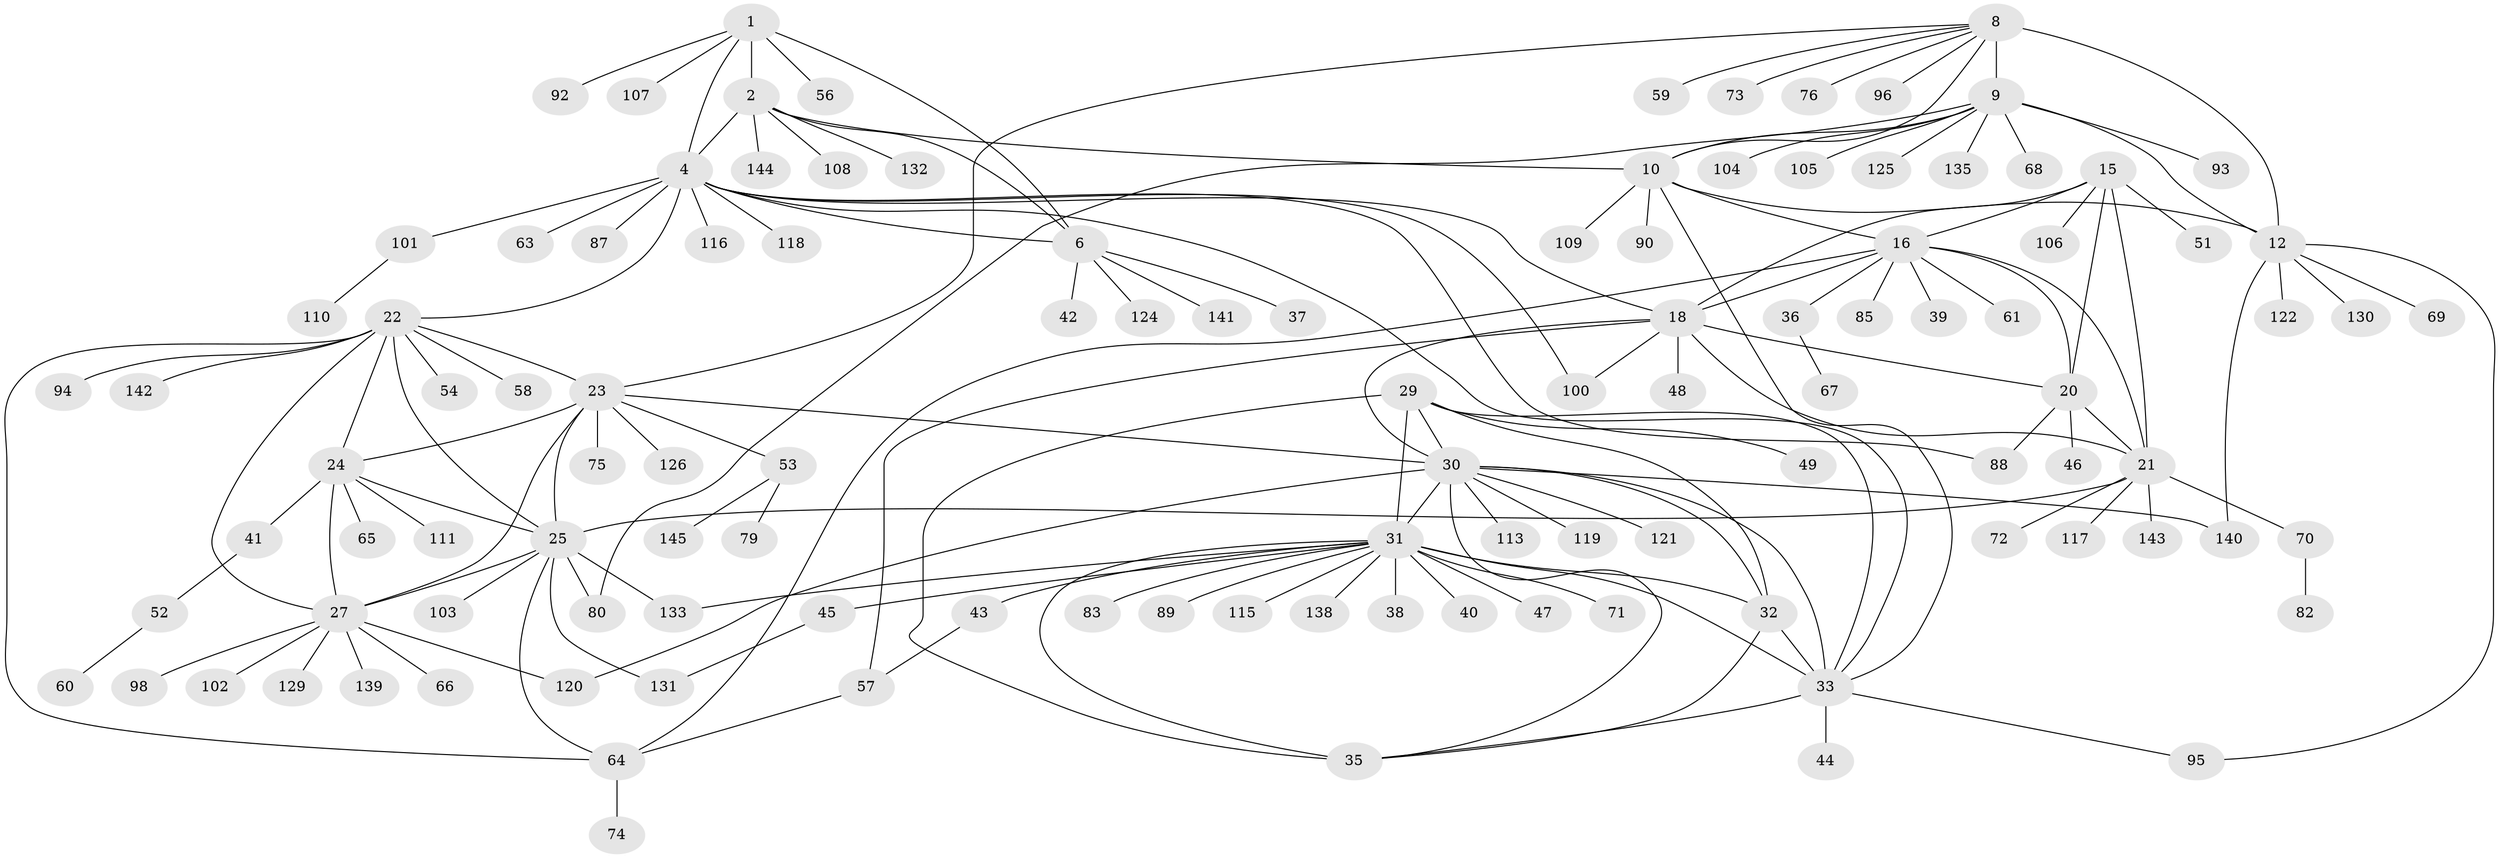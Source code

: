 // Generated by graph-tools (version 1.1) at 2025/24/03/03/25 07:24:09]
// undirected, 115 vertices, 160 edges
graph export_dot {
graph [start="1"]
  node [color=gray90,style=filled];
  1 [super="+3"];
  2 [super="+5"];
  4 [super="+7"];
  6 [super="+77"];
  8 [super="+11"];
  9 [super="+14"];
  10 [super="+91"];
  12 [super="+13"];
  15;
  16 [super="+17"];
  18 [super="+19"];
  20 [super="+112"];
  21 [super="+137"];
  22 [super="+26"];
  23 [super="+28"];
  24 [super="+55"];
  25 [super="+123"];
  27 [super="+128"];
  29 [super="+81"];
  30 [super="+78"];
  31 [super="+34"];
  32;
  33 [super="+86"];
  35;
  36 [super="+62"];
  37;
  38;
  39;
  40;
  41 [super="+127"];
  42 [super="+99"];
  43;
  44;
  45 [super="+50"];
  46;
  47;
  48;
  49 [super="+136"];
  51;
  52;
  53;
  54;
  56 [super="+114"];
  57;
  58;
  59;
  60;
  61;
  63;
  64 [super="+84"];
  65;
  66;
  67;
  68;
  69;
  70;
  71;
  72;
  73;
  74;
  75;
  76;
  79;
  80 [super="+97"];
  82;
  83;
  85;
  87;
  88;
  89;
  90;
  92;
  93;
  94;
  95;
  96;
  98;
  100;
  101;
  102;
  103;
  104;
  105;
  106;
  107 [super="+134"];
  108;
  109;
  110;
  111;
  113;
  115;
  116;
  117;
  118;
  119;
  120;
  121;
  122;
  124;
  125;
  126;
  129;
  130;
  131;
  132;
  133;
  135;
  138;
  139;
  140;
  141;
  142;
  143;
  144;
  145;
  1 -- 2 [weight=4];
  1 -- 4 [weight=4];
  1 -- 6 [weight=2];
  1 -- 92;
  1 -- 107;
  1 -- 56;
  2 -- 4 [weight=4];
  2 -- 6 [weight=2];
  2 -- 144;
  2 -- 132;
  2 -- 10;
  2 -- 108;
  4 -- 6 [weight=2];
  4 -- 22;
  4 -- 33;
  4 -- 88;
  4 -- 100;
  4 -- 118;
  4 -- 101;
  4 -- 18;
  4 -- 116;
  4 -- 87;
  4 -- 63;
  6 -- 37;
  6 -- 42;
  6 -- 124;
  6 -- 141;
  8 -- 9 [weight=4];
  8 -- 10 [weight=2];
  8 -- 12 [weight=4];
  8 -- 23;
  8 -- 59;
  8 -- 73;
  8 -- 76;
  8 -- 96;
  9 -- 10 [weight=2];
  9 -- 12 [weight=4];
  9 -- 68;
  9 -- 105;
  9 -- 135;
  9 -- 104;
  9 -- 80;
  9 -- 125;
  9 -- 93;
  10 -- 12 [weight=2];
  10 -- 16;
  10 -- 33;
  10 -- 90;
  10 -- 109;
  12 -- 95;
  12 -- 130;
  12 -- 69;
  12 -- 140;
  12 -- 122;
  15 -- 16 [weight=2];
  15 -- 18 [weight=2];
  15 -- 20;
  15 -- 21;
  15 -- 51;
  15 -- 106;
  16 -- 18 [weight=4];
  16 -- 20 [weight=2];
  16 -- 21 [weight=2];
  16 -- 39;
  16 -- 61;
  16 -- 85;
  16 -- 36;
  16 -- 64;
  18 -- 20 [weight=2];
  18 -- 21 [weight=2];
  18 -- 30;
  18 -- 100;
  18 -- 48;
  18 -- 57;
  20 -- 21;
  20 -- 46;
  20 -- 88;
  21 -- 25;
  21 -- 70;
  21 -- 72;
  21 -- 117;
  21 -- 143;
  22 -- 23 [weight=4];
  22 -- 24 [weight=2];
  22 -- 25 [weight=2];
  22 -- 27 [weight=2];
  22 -- 94;
  22 -- 142;
  22 -- 64;
  22 -- 58;
  22 -- 54;
  23 -- 24 [weight=2];
  23 -- 25 [weight=2];
  23 -- 27 [weight=2];
  23 -- 53;
  23 -- 75;
  23 -- 30;
  23 -- 126;
  24 -- 25;
  24 -- 27;
  24 -- 41;
  24 -- 65;
  24 -- 111;
  25 -- 27;
  25 -- 103;
  25 -- 131;
  25 -- 133;
  25 -- 80;
  25 -- 64;
  27 -- 66;
  27 -- 98;
  27 -- 102;
  27 -- 120;
  27 -- 129;
  27 -- 139;
  29 -- 30;
  29 -- 31 [weight=2];
  29 -- 32;
  29 -- 33;
  29 -- 35;
  29 -- 49;
  30 -- 31 [weight=2];
  30 -- 32;
  30 -- 33;
  30 -- 35;
  30 -- 113;
  30 -- 119;
  30 -- 120;
  30 -- 121;
  30 -- 140;
  31 -- 32 [weight=2];
  31 -- 33 [weight=2];
  31 -- 35 [weight=2];
  31 -- 45;
  31 -- 115;
  31 -- 133;
  31 -- 38;
  31 -- 71;
  31 -- 40;
  31 -- 138;
  31 -- 43;
  31 -- 47;
  31 -- 83;
  31 -- 89;
  32 -- 33;
  32 -- 35;
  33 -- 35;
  33 -- 44;
  33 -- 95;
  36 -- 67;
  41 -- 52;
  43 -- 57;
  45 -- 131;
  52 -- 60;
  53 -- 79;
  53 -- 145;
  57 -- 64;
  64 -- 74;
  70 -- 82;
  101 -- 110;
}
